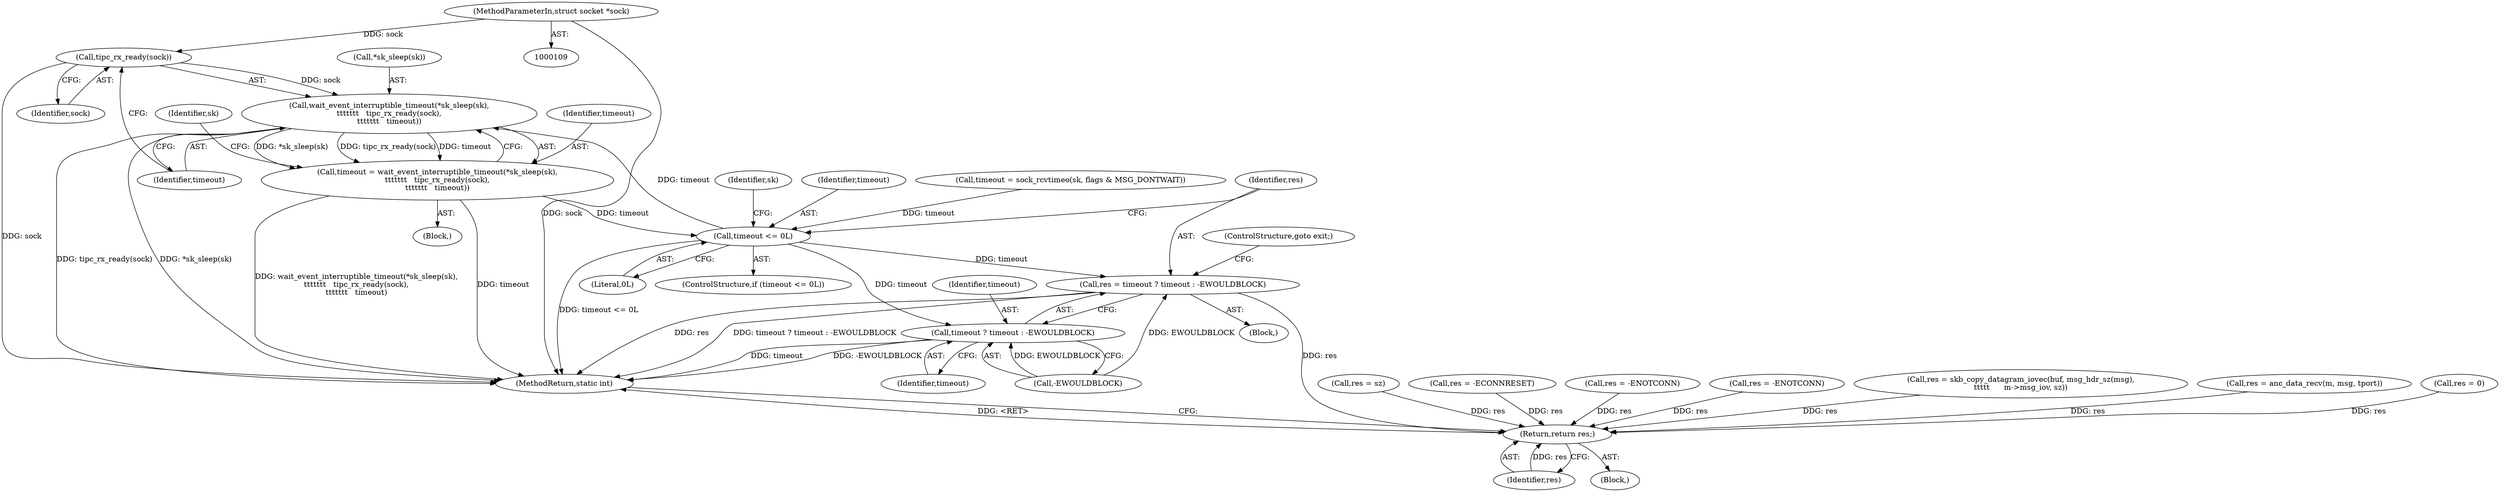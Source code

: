 digraph "0_linux_60085c3d009b0df252547adb336d1ccca5ce52ec@pointer" {
"1000111" [label="(MethodParameterIn,struct socket *sock)"];
"1000208" [label="(Call,tipc_rx_ready(sock))"];
"1000204" [label="(Call,wait_event_interruptible_timeout(*sk_sleep(sk),\n\t\t\t\t\t\t\t   tipc_rx_ready(sock),\n\t\t\t\t\t\t\t   timeout))"];
"1000202" [label="(Call,timeout = wait_event_interruptible_timeout(*sk_sleep(sk),\n\t\t\t\t\t\t\t   tipc_rx_ready(sock),\n\t\t\t\t\t\t\t   timeout))"];
"1000188" [label="(Call,timeout <= 0L)"];
"1000192" [label="(Call,res = timeout ? timeout : -EWOULDBLOCK)"];
"1000344" [label="(Return,return res;)"];
"1000194" [label="(Call,timeout ? timeout : -EWOULDBLOCK)"];
"1000208" [label="(Call,tipc_rx_ready(sock))"];
"1000210" [label="(Identifier,timeout)"];
"1000285" [label="(Call,res = sz)"];
"1000201" [label="(Identifier,sk)"];
"1000345" [label="(Identifier,res)"];
"1000197" [label="(Call,-EWOULDBLOCK)"];
"1000191" [label="(Block,)"];
"1000188" [label="(Call,timeout <= 0L)"];
"1000344" [label="(Return,return res;)"];
"1000190" [label="(Literal,0L)"];
"1000187" [label="(ControlStructure,if (timeout <= 0L))"];
"1000204" [label="(Call,wait_event_interruptible_timeout(*sk_sleep(sk),\n\t\t\t\t\t\t\t   tipc_rx_ready(sock),\n\t\t\t\t\t\t\t   timeout))"];
"1000308" [label="(Call,res = -ECONNRESET)"];
"1000205" [label="(Call,*sk_sleep(sk))"];
"1000199" [label="(ControlStructure,goto exit;)"];
"1000202" [label="(Call,timeout = wait_event_interruptible_timeout(*sk_sleep(sk),\n\t\t\t\t\t\t\t   tipc_rx_ready(sock),\n\t\t\t\t\t\t\t   timeout))"];
"1000346" [label="(MethodReturn,static int)"];
"1000150" [label="(Call,res = -ENOTCONN)"];
"1000182" [label="(Call,res = -ENOTCONN)"];
"1000209" [label="(Identifier,sock)"];
"1000203" [label="(Identifier,timeout)"];
"1000193" [label="(Identifier,res)"];
"1000174" [label="(Block,)"];
"1000272" [label="(Call,res = skb_copy_datagram_iovec(buf, msg_hdr_sz(msg),\n\t\t\t\t\t      m->msg_iov, sz))"];
"1000245" [label="(Call,res = anc_data_recv(m, msg, tport))"];
"1000196" [label="(Identifier,timeout)"];
"1000212" [label="(Identifier,sk)"];
"1000192" [label="(Call,res = timeout ? timeout : -EWOULDBLOCK)"];
"1000304" [label="(Call,res = 0)"];
"1000115" [label="(Block,)"];
"1000111" [label="(MethodParameterIn,struct socket *sock)"];
"1000195" [label="(Identifier,timeout)"];
"1000189" [label="(Identifier,timeout)"];
"1000194" [label="(Call,timeout ? timeout : -EWOULDBLOCK)"];
"1000160" [label="(Call,timeout = sock_rcvtimeo(sk, flags & MSG_DONTWAIT))"];
"1000111" -> "1000109"  [label="AST: "];
"1000111" -> "1000346"  [label="DDG: sock"];
"1000111" -> "1000208"  [label="DDG: sock"];
"1000208" -> "1000204"  [label="AST: "];
"1000208" -> "1000209"  [label="CFG: "];
"1000209" -> "1000208"  [label="AST: "];
"1000210" -> "1000208"  [label="CFG: "];
"1000208" -> "1000346"  [label="DDG: sock"];
"1000208" -> "1000204"  [label="DDG: sock"];
"1000204" -> "1000202"  [label="AST: "];
"1000204" -> "1000210"  [label="CFG: "];
"1000205" -> "1000204"  [label="AST: "];
"1000210" -> "1000204"  [label="AST: "];
"1000202" -> "1000204"  [label="CFG: "];
"1000204" -> "1000346"  [label="DDG: tipc_rx_ready(sock)"];
"1000204" -> "1000346"  [label="DDG: *sk_sleep(sk)"];
"1000204" -> "1000202"  [label="DDG: *sk_sleep(sk)"];
"1000204" -> "1000202"  [label="DDG: tipc_rx_ready(sock)"];
"1000204" -> "1000202"  [label="DDG: timeout"];
"1000188" -> "1000204"  [label="DDG: timeout"];
"1000202" -> "1000174"  [label="AST: "];
"1000203" -> "1000202"  [label="AST: "];
"1000212" -> "1000202"  [label="CFG: "];
"1000202" -> "1000346"  [label="DDG: timeout"];
"1000202" -> "1000346"  [label="DDG: wait_event_interruptible_timeout(*sk_sleep(sk),\n\t\t\t\t\t\t\t   tipc_rx_ready(sock),\n\t\t\t\t\t\t\t   timeout)"];
"1000202" -> "1000188"  [label="DDG: timeout"];
"1000188" -> "1000187"  [label="AST: "];
"1000188" -> "1000190"  [label="CFG: "];
"1000189" -> "1000188"  [label="AST: "];
"1000190" -> "1000188"  [label="AST: "];
"1000193" -> "1000188"  [label="CFG: "];
"1000201" -> "1000188"  [label="CFG: "];
"1000188" -> "1000346"  [label="DDG: timeout <= 0L"];
"1000160" -> "1000188"  [label="DDG: timeout"];
"1000188" -> "1000192"  [label="DDG: timeout"];
"1000188" -> "1000194"  [label="DDG: timeout"];
"1000192" -> "1000191"  [label="AST: "];
"1000192" -> "1000194"  [label="CFG: "];
"1000193" -> "1000192"  [label="AST: "];
"1000194" -> "1000192"  [label="AST: "];
"1000199" -> "1000192"  [label="CFG: "];
"1000192" -> "1000346"  [label="DDG: timeout ? timeout : -EWOULDBLOCK"];
"1000192" -> "1000346"  [label="DDG: res"];
"1000197" -> "1000192"  [label="DDG: EWOULDBLOCK"];
"1000192" -> "1000344"  [label="DDG: res"];
"1000344" -> "1000115"  [label="AST: "];
"1000344" -> "1000345"  [label="CFG: "];
"1000345" -> "1000344"  [label="AST: "];
"1000346" -> "1000344"  [label="CFG: "];
"1000344" -> "1000346"  [label="DDG: <RET>"];
"1000345" -> "1000344"  [label="DDG: res"];
"1000150" -> "1000344"  [label="DDG: res"];
"1000304" -> "1000344"  [label="DDG: res"];
"1000272" -> "1000344"  [label="DDG: res"];
"1000245" -> "1000344"  [label="DDG: res"];
"1000182" -> "1000344"  [label="DDG: res"];
"1000285" -> "1000344"  [label="DDG: res"];
"1000308" -> "1000344"  [label="DDG: res"];
"1000194" -> "1000196"  [label="CFG: "];
"1000194" -> "1000197"  [label="CFG: "];
"1000195" -> "1000194"  [label="AST: "];
"1000196" -> "1000194"  [label="AST: "];
"1000197" -> "1000194"  [label="AST: "];
"1000194" -> "1000346"  [label="DDG: timeout"];
"1000194" -> "1000346"  [label="DDG: -EWOULDBLOCK"];
"1000197" -> "1000194"  [label="DDG: EWOULDBLOCK"];
}
